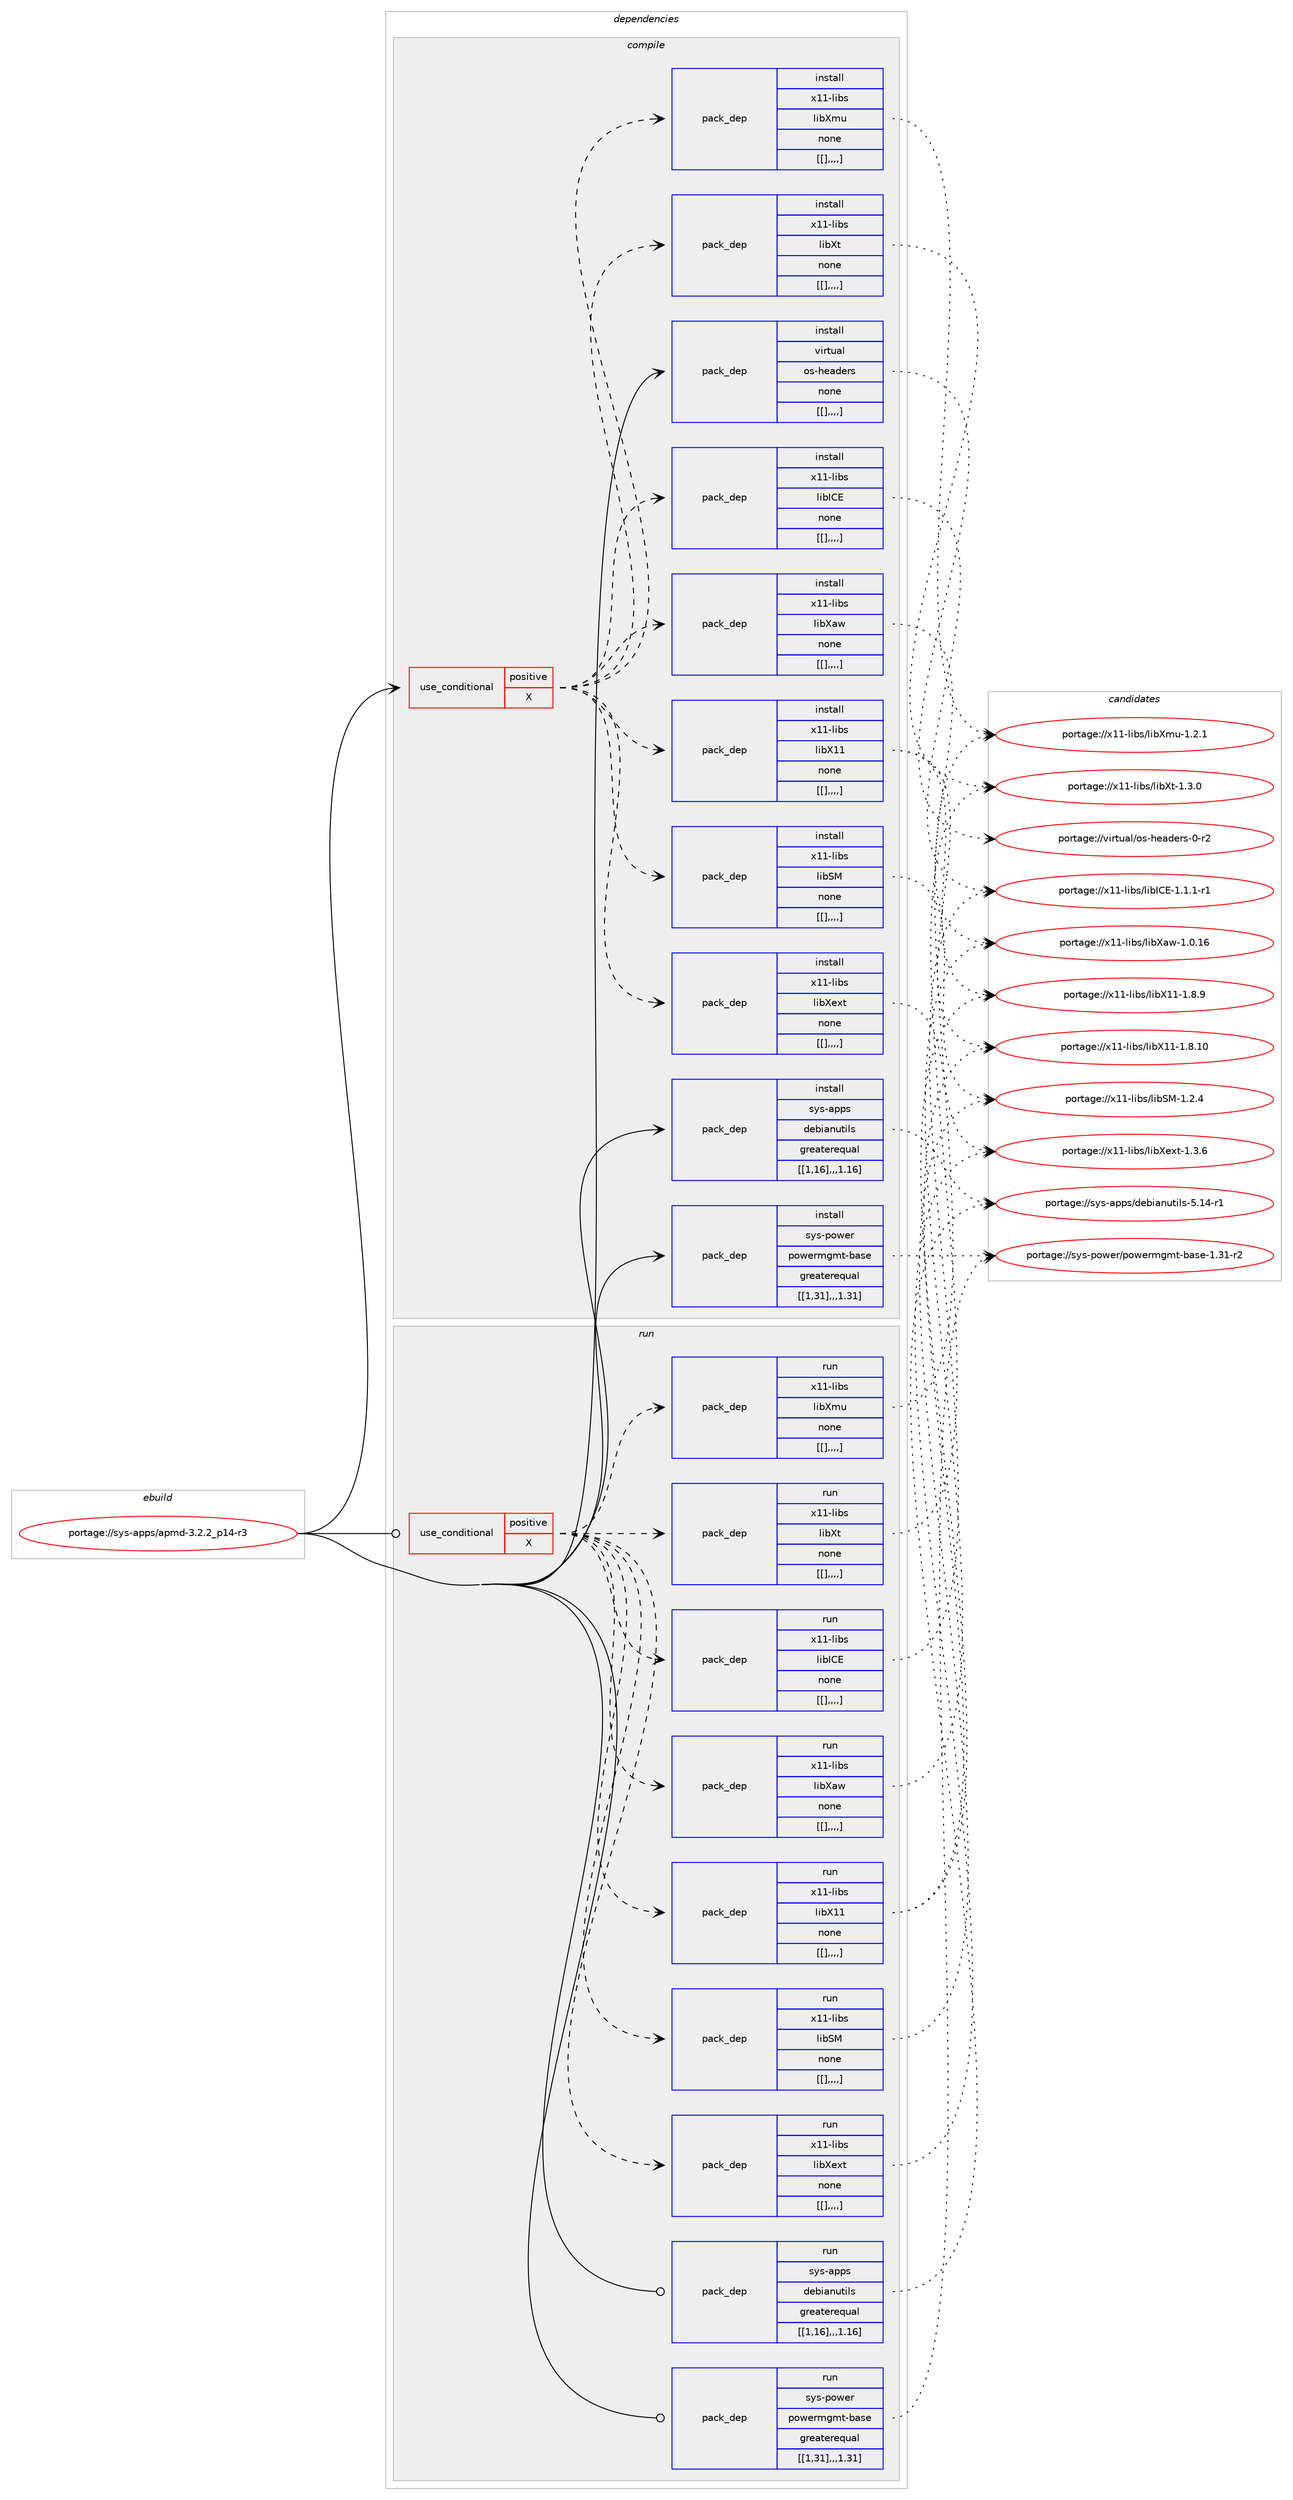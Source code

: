 digraph prolog {

# *************
# Graph options
# *************

newrank=true;
concentrate=true;
compound=true;
graph [rankdir=LR,fontname=Helvetica,fontsize=10,ranksep=1.5];#, ranksep=2.5, nodesep=0.2];
edge  [arrowhead=vee];
node  [fontname=Helvetica,fontsize=10];

# **********
# The ebuild
# **********

subgraph cluster_leftcol {
color=gray;
label=<<i>ebuild</i>>;
id [label="portage://sys-apps/apmd-3.2.2_p14-r3", color=red, width=4, href="../sys-apps/apmd-3.2.2_p14-r3.svg"];
}

# ****************
# The dependencies
# ****************

subgraph cluster_midcol {
color=gray;
label=<<i>dependencies</i>>;
subgraph cluster_compile {
fillcolor="#eeeeee";
style=filled;
label=<<i>compile</i>>;
subgraph cond113988 {
dependency427921 [label=<<TABLE BORDER="0" CELLBORDER="1" CELLSPACING="0" CELLPADDING="4"><TR><TD ROWSPAN="3" CELLPADDING="10">use_conditional</TD></TR><TR><TD>positive</TD></TR><TR><TD>X</TD></TR></TABLE>>, shape=none, color=red];
subgraph pack311001 {
dependency427922 [label=<<TABLE BORDER="0" CELLBORDER="1" CELLSPACING="0" CELLPADDING="4" WIDTH="220"><TR><TD ROWSPAN="6" CELLPADDING="30">pack_dep</TD></TR><TR><TD WIDTH="110">install</TD></TR><TR><TD>x11-libs</TD></TR><TR><TD>libX11</TD></TR><TR><TD>none</TD></TR><TR><TD>[[],,,,]</TD></TR></TABLE>>, shape=none, color=blue];
}
dependency427921:e -> dependency427922:w [weight=20,style="dashed",arrowhead="vee"];
subgraph pack311002 {
dependency427923 [label=<<TABLE BORDER="0" CELLBORDER="1" CELLSPACING="0" CELLPADDING="4" WIDTH="220"><TR><TD ROWSPAN="6" CELLPADDING="30">pack_dep</TD></TR><TR><TD WIDTH="110">install</TD></TR><TR><TD>x11-libs</TD></TR><TR><TD>libXaw</TD></TR><TR><TD>none</TD></TR><TR><TD>[[],,,,]</TD></TR></TABLE>>, shape=none, color=blue];
}
dependency427921:e -> dependency427923:w [weight=20,style="dashed",arrowhead="vee"];
subgraph pack311003 {
dependency427924 [label=<<TABLE BORDER="0" CELLBORDER="1" CELLSPACING="0" CELLPADDING="4" WIDTH="220"><TR><TD ROWSPAN="6" CELLPADDING="30">pack_dep</TD></TR><TR><TD WIDTH="110">install</TD></TR><TR><TD>x11-libs</TD></TR><TR><TD>libXmu</TD></TR><TR><TD>none</TD></TR><TR><TD>[[],,,,]</TD></TR></TABLE>>, shape=none, color=blue];
}
dependency427921:e -> dependency427924:w [weight=20,style="dashed",arrowhead="vee"];
subgraph pack311004 {
dependency427925 [label=<<TABLE BORDER="0" CELLBORDER="1" CELLSPACING="0" CELLPADDING="4" WIDTH="220"><TR><TD ROWSPAN="6" CELLPADDING="30">pack_dep</TD></TR><TR><TD WIDTH="110">install</TD></TR><TR><TD>x11-libs</TD></TR><TR><TD>libSM</TD></TR><TR><TD>none</TD></TR><TR><TD>[[],,,,]</TD></TR></TABLE>>, shape=none, color=blue];
}
dependency427921:e -> dependency427925:w [weight=20,style="dashed",arrowhead="vee"];
subgraph pack311005 {
dependency427926 [label=<<TABLE BORDER="0" CELLBORDER="1" CELLSPACING="0" CELLPADDING="4" WIDTH="220"><TR><TD ROWSPAN="6" CELLPADDING="30">pack_dep</TD></TR><TR><TD WIDTH="110">install</TD></TR><TR><TD>x11-libs</TD></TR><TR><TD>libICE</TD></TR><TR><TD>none</TD></TR><TR><TD>[[],,,,]</TD></TR></TABLE>>, shape=none, color=blue];
}
dependency427921:e -> dependency427926:w [weight=20,style="dashed",arrowhead="vee"];
subgraph pack311006 {
dependency427927 [label=<<TABLE BORDER="0" CELLBORDER="1" CELLSPACING="0" CELLPADDING="4" WIDTH="220"><TR><TD ROWSPAN="6" CELLPADDING="30">pack_dep</TD></TR><TR><TD WIDTH="110">install</TD></TR><TR><TD>x11-libs</TD></TR><TR><TD>libXt</TD></TR><TR><TD>none</TD></TR><TR><TD>[[],,,,]</TD></TR></TABLE>>, shape=none, color=blue];
}
dependency427921:e -> dependency427927:w [weight=20,style="dashed",arrowhead="vee"];
subgraph pack311007 {
dependency427928 [label=<<TABLE BORDER="0" CELLBORDER="1" CELLSPACING="0" CELLPADDING="4" WIDTH="220"><TR><TD ROWSPAN="6" CELLPADDING="30">pack_dep</TD></TR><TR><TD WIDTH="110">install</TD></TR><TR><TD>x11-libs</TD></TR><TR><TD>libXext</TD></TR><TR><TD>none</TD></TR><TR><TD>[[],,,,]</TD></TR></TABLE>>, shape=none, color=blue];
}
dependency427921:e -> dependency427928:w [weight=20,style="dashed",arrowhead="vee"];
}
id:e -> dependency427921:w [weight=20,style="solid",arrowhead="vee"];
subgraph pack311008 {
dependency427929 [label=<<TABLE BORDER="0" CELLBORDER="1" CELLSPACING="0" CELLPADDING="4" WIDTH="220"><TR><TD ROWSPAN="6" CELLPADDING="30">pack_dep</TD></TR><TR><TD WIDTH="110">install</TD></TR><TR><TD>sys-apps</TD></TR><TR><TD>debianutils</TD></TR><TR><TD>greaterequal</TD></TR><TR><TD>[[1,16],,,1.16]</TD></TR></TABLE>>, shape=none, color=blue];
}
id:e -> dependency427929:w [weight=20,style="solid",arrowhead="vee"];
subgraph pack311009 {
dependency427930 [label=<<TABLE BORDER="0" CELLBORDER="1" CELLSPACING="0" CELLPADDING="4" WIDTH="220"><TR><TD ROWSPAN="6" CELLPADDING="30">pack_dep</TD></TR><TR><TD WIDTH="110">install</TD></TR><TR><TD>sys-power</TD></TR><TR><TD>powermgmt-base</TD></TR><TR><TD>greaterequal</TD></TR><TR><TD>[[1,31],,,1.31]</TD></TR></TABLE>>, shape=none, color=blue];
}
id:e -> dependency427930:w [weight=20,style="solid",arrowhead="vee"];
subgraph pack311010 {
dependency427931 [label=<<TABLE BORDER="0" CELLBORDER="1" CELLSPACING="0" CELLPADDING="4" WIDTH="220"><TR><TD ROWSPAN="6" CELLPADDING="30">pack_dep</TD></TR><TR><TD WIDTH="110">install</TD></TR><TR><TD>virtual</TD></TR><TR><TD>os-headers</TD></TR><TR><TD>none</TD></TR><TR><TD>[[],,,,]</TD></TR></TABLE>>, shape=none, color=blue];
}
id:e -> dependency427931:w [weight=20,style="solid",arrowhead="vee"];
}
subgraph cluster_compileandrun {
fillcolor="#eeeeee";
style=filled;
label=<<i>compile and run</i>>;
}
subgraph cluster_run {
fillcolor="#eeeeee";
style=filled;
label=<<i>run</i>>;
subgraph cond113989 {
dependency427932 [label=<<TABLE BORDER="0" CELLBORDER="1" CELLSPACING="0" CELLPADDING="4"><TR><TD ROWSPAN="3" CELLPADDING="10">use_conditional</TD></TR><TR><TD>positive</TD></TR><TR><TD>X</TD></TR></TABLE>>, shape=none, color=red];
subgraph pack311011 {
dependency427933 [label=<<TABLE BORDER="0" CELLBORDER="1" CELLSPACING="0" CELLPADDING="4" WIDTH="220"><TR><TD ROWSPAN="6" CELLPADDING="30">pack_dep</TD></TR><TR><TD WIDTH="110">run</TD></TR><TR><TD>x11-libs</TD></TR><TR><TD>libX11</TD></TR><TR><TD>none</TD></TR><TR><TD>[[],,,,]</TD></TR></TABLE>>, shape=none, color=blue];
}
dependency427932:e -> dependency427933:w [weight=20,style="dashed",arrowhead="vee"];
subgraph pack311012 {
dependency427934 [label=<<TABLE BORDER="0" CELLBORDER="1" CELLSPACING="0" CELLPADDING="4" WIDTH="220"><TR><TD ROWSPAN="6" CELLPADDING="30">pack_dep</TD></TR><TR><TD WIDTH="110">run</TD></TR><TR><TD>x11-libs</TD></TR><TR><TD>libXaw</TD></TR><TR><TD>none</TD></TR><TR><TD>[[],,,,]</TD></TR></TABLE>>, shape=none, color=blue];
}
dependency427932:e -> dependency427934:w [weight=20,style="dashed",arrowhead="vee"];
subgraph pack311013 {
dependency427935 [label=<<TABLE BORDER="0" CELLBORDER="1" CELLSPACING="0" CELLPADDING="4" WIDTH="220"><TR><TD ROWSPAN="6" CELLPADDING="30">pack_dep</TD></TR><TR><TD WIDTH="110">run</TD></TR><TR><TD>x11-libs</TD></TR><TR><TD>libXmu</TD></TR><TR><TD>none</TD></TR><TR><TD>[[],,,,]</TD></TR></TABLE>>, shape=none, color=blue];
}
dependency427932:e -> dependency427935:w [weight=20,style="dashed",arrowhead="vee"];
subgraph pack311014 {
dependency427936 [label=<<TABLE BORDER="0" CELLBORDER="1" CELLSPACING="0" CELLPADDING="4" WIDTH="220"><TR><TD ROWSPAN="6" CELLPADDING="30">pack_dep</TD></TR><TR><TD WIDTH="110">run</TD></TR><TR><TD>x11-libs</TD></TR><TR><TD>libSM</TD></TR><TR><TD>none</TD></TR><TR><TD>[[],,,,]</TD></TR></TABLE>>, shape=none, color=blue];
}
dependency427932:e -> dependency427936:w [weight=20,style="dashed",arrowhead="vee"];
subgraph pack311015 {
dependency427937 [label=<<TABLE BORDER="0" CELLBORDER="1" CELLSPACING="0" CELLPADDING="4" WIDTH="220"><TR><TD ROWSPAN="6" CELLPADDING="30">pack_dep</TD></TR><TR><TD WIDTH="110">run</TD></TR><TR><TD>x11-libs</TD></TR><TR><TD>libICE</TD></TR><TR><TD>none</TD></TR><TR><TD>[[],,,,]</TD></TR></TABLE>>, shape=none, color=blue];
}
dependency427932:e -> dependency427937:w [weight=20,style="dashed",arrowhead="vee"];
subgraph pack311016 {
dependency427938 [label=<<TABLE BORDER="0" CELLBORDER="1" CELLSPACING="0" CELLPADDING="4" WIDTH="220"><TR><TD ROWSPAN="6" CELLPADDING="30">pack_dep</TD></TR><TR><TD WIDTH="110">run</TD></TR><TR><TD>x11-libs</TD></TR><TR><TD>libXt</TD></TR><TR><TD>none</TD></TR><TR><TD>[[],,,,]</TD></TR></TABLE>>, shape=none, color=blue];
}
dependency427932:e -> dependency427938:w [weight=20,style="dashed",arrowhead="vee"];
subgraph pack311017 {
dependency427939 [label=<<TABLE BORDER="0" CELLBORDER="1" CELLSPACING="0" CELLPADDING="4" WIDTH="220"><TR><TD ROWSPAN="6" CELLPADDING="30">pack_dep</TD></TR><TR><TD WIDTH="110">run</TD></TR><TR><TD>x11-libs</TD></TR><TR><TD>libXext</TD></TR><TR><TD>none</TD></TR><TR><TD>[[],,,,]</TD></TR></TABLE>>, shape=none, color=blue];
}
dependency427932:e -> dependency427939:w [weight=20,style="dashed",arrowhead="vee"];
}
id:e -> dependency427932:w [weight=20,style="solid",arrowhead="odot"];
subgraph pack311018 {
dependency427940 [label=<<TABLE BORDER="0" CELLBORDER="1" CELLSPACING="0" CELLPADDING="4" WIDTH="220"><TR><TD ROWSPAN="6" CELLPADDING="30">pack_dep</TD></TR><TR><TD WIDTH="110">run</TD></TR><TR><TD>sys-apps</TD></TR><TR><TD>debianutils</TD></TR><TR><TD>greaterequal</TD></TR><TR><TD>[[1,16],,,1.16]</TD></TR></TABLE>>, shape=none, color=blue];
}
id:e -> dependency427940:w [weight=20,style="solid",arrowhead="odot"];
subgraph pack311019 {
dependency427941 [label=<<TABLE BORDER="0" CELLBORDER="1" CELLSPACING="0" CELLPADDING="4" WIDTH="220"><TR><TD ROWSPAN="6" CELLPADDING="30">pack_dep</TD></TR><TR><TD WIDTH="110">run</TD></TR><TR><TD>sys-power</TD></TR><TR><TD>powermgmt-base</TD></TR><TR><TD>greaterequal</TD></TR><TR><TD>[[1,31],,,1.31]</TD></TR></TABLE>>, shape=none, color=blue];
}
id:e -> dependency427941:w [weight=20,style="solid",arrowhead="odot"];
}
}

# **************
# The candidates
# **************

subgraph cluster_choices {
rank=same;
color=gray;
label=<<i>candidates</i>>;

subgraph choice311001 {
color=black;
nodesep=1;
choice12049494510810598115471081059888494945494656464948 [label="portage://x11-libs/libX11-1.8.10", color=red, width=4,href="../x11-libs/libX11-1.8.10.svg"];
choice120494945108105981154710810598884949454946564657 [label="portage://x11-libs/libX11-1.8.9", color=red, width=4,href="../x11-libs/libX11-1.8.9.svg"];
dependency427922:e -> choice12049494510810598115471081059888494945494656464948:w [style=dotted,weight="100"];
dependency427922:e -> choice120494945108105981154710810598884949454946564657:w [style=dotted,weight="100"];
}
subgraph choice311002 {
color=black;
nodesep=1;
choice120494945108105981154710810598889711945494648464954 [label="portage://x11-libs/libXaw-1.0.16", color=red, width=4,href="../x11-libs/libXaw-1.0.16.svg"];
dependency427923:e -> choice120494945108105981154710810598889711945494648464954:w [style=dotted,weight="100"];
}
subgraph choice311003 {
color=black;
nodesep=1;
choice12049494510810598115471081059888109117454946504649 [label="portage://x11-libs/libXmu-1.2.1", color=red, width=4,href="../x11-libs/libXmu-1.2.1.svg"];
dependency427924:e -> choice12049494510810598115471081059888109117454946504649:w [style=dotted,weight="100"];
}
subgraph choice311004 {
color=black;
nodesep=1;
choice1204949451081059811547108105988377454946504652 [label="portage://x11-libs/libSM-1.2.4", color=red, width=4,href="../x11-libs/libSM-1.2.4.svg"];
dependency427925:e -> choice1204949451081059811547108105988377454946504652:w [style=dotted,weight="100"];
}
subgraph choice311005 {
color=black;
nodesep=1;
choice1204949451081059811547108105987367694549464946494511449 [label="portage://x11-libs/libICE-1.1.1-r1", color=red, width=4,href="../x11-libs/libICE-1.1.1-r1.svg"];
dependency427926:e -> choice1204949451081059811547108105987367694549464946494511449:w [style=dotted,weight="100"];
}
subgraph choice311006 {
color=black;
nodesep=1;
choice12049494510810598115471081059888116454946514648 [label="portage://x11-libs/libXt-1.3.0", color=red, width=4,href="../x11-libs/libXt-1.3.0.svg"];
dependency427927:e -> choice12049494510810598115471081059888116454946514648:w [style=dotted,weight="100"];
}
subgraph choice311007 {
color=black;
nodesep=1;
choice12049494510810598115471081059888101120116454946514654 [label="portage://x11-libs/libXext-1.3.6", color=red, width=4,href="../x11-libs/libXext-1.3.6.svg"];
dependency427928:e -> choice12049494510810598115471081059888101120116454946514654:w [style=dotted,weight="100"];
}
subgraph choice311008 {
color=black;
nodesep=1;
choice115121115459711211211547100101981059711011711610510811545534649524511449 [label="portage://sys-apps/debianutils-5.14-r1", color=red, width=4,href="../sys-apps/debianutils-5.14-r1.svg"];
dependency427929:e -> choice115121115459711211211547100101981059711011711610510811545534649524511449:w [style=dotted,weight="100"];
}
subgraph choice311009 {
color=black;
nodesep=1;
choice115121115451121111191011144711211111910111410910310911645989711510145494651494511450 [label="portage://sys-power/powermgmt-base-1.31-r2", color=red, width=4,href="../sys-power/powermgmt-base-1.31-r2.svg"];
dependency427930:e -> choice115121115451121111191011144711211111910111410910310911645989711510145494651494511450:w [style=dotted,weight="100"];
}
subgraph choice311010 {
color=black;
nodesep=1;
choice1181051141161179710847111115451041019710010111411545484511450 [label="portage://virtual/os-headers-0-r2", color=red, width=4,href="../virtual/os-headers-0-r2.svg"];
dependency427931:e -> choice1181051141161179710847111115451041019710010111411545484511450:w [style=dotted,weight="100"];
}
subgraph choice311011 {
color=black;
nodesep=1;
choice12049494510810598115471081059888494945494656464948 [label="portage://x11-libs/libX11-1.8.10", color=red, width=4,href="../x11-libs/libX11-1.8.10.svg"];
choice120494945108105981154710810598884949454946564657 [label="portage://x11-libs/libX11-1.8.9", color=red, width=4,href="../x11-libs/libX11-1.8.9.svg"];
dependency427933:e -> choice12049494510810598115471081059888494945494656464948:w [style=dotted,weight="100"];
dependency427933:e -> choice120494945108105981154710810598884949454946564657:w [style=dotted,weight="100"];
}
subgraph choice311012 {
color=black;
nodesep=1;
choice120494945108105981154710810598889711945494648464954 [label="portage://x11-libs/libXaw-1.0.16", color=red, width=4,href="../x11-libs/libXaw-1.0.16.svg"];
dependency427934:e -> choice120494945108105981154710810598889711945494648464954:w [style=dotted,weight="100"];
}
subgraph choice311013 {
color=black;
nodesep=1;
choice12049494510810598115471081059888109117454946504649 [label="portage://x11-libs/libXmu-1.2.1", color=red, width=4,href="../x11-libs/libXmu-1.2.1.svg"];
dependency427935:e -> choice12049494510810598115471081059888109117454946504649:w [style=dotted,weight="100"];
}
subgraph choice311014 {
color=black;
nodesep=1;
choice1204949451081059811547108105988377454946504652 [label="portage://x11-libs/libSM-1.2.4", color=red, width=4,href="../x11-libs/libSM-1.2.4.svg"];
dependency427936:e -> choice1204949451081059811547108105988377454946504652:w [style=dotted,weight="100"];
}
subgraph choice311015 {
color=black;
nodesep=1;
choice1204949451081059811547108105987367694549464946494511449 [label="portage://x11-libs/libICE-1.1.1-r1", color=red, width=4,href="../x11-libs/libICE-1.1.1-r1.svg"];
dependency427937:e -> choice1204949451081059811547108105987367694549464946494511449:w [style=dotted,weight="100"];
}
subgraph choice311016 {
color=black;
nodesep=1;
choice12049494510810598115471081059888116454946514648 [label="portage://x11-libs/libXt-1.3.0", color=red, width=4,href="../x11-libs/libXt-1.3.0.svg"];
dependency427938:e -> choice12049494510810598115471081059888116454946514648:w [style=dotted,weight="100"];
}
subgraph choice311017 {
color=black;
nodesep=1;
choice12049494510810598115471081059888101120116454946514654 [label="portage://x11-libs/libXext-1.3.6", color=red, width=4,href="../x11-libs/libXext-1.3.6.svg"];
dependency427939:e -> choice12049494510810598115471081059888101120116454946514654:w [style=dotted,weight="100"];
}
subgraph choice311018 {
color=black;
nodesep=1;
choice115121115459711211211547100101981059711011711610510811545534649524511449 [label="portage://sys-apps/debianutils-5.14-r1", color=red, width=4,href="../sys-apps/debianutils-5.14-r1.svg"];
dependency427940:e -> choice115121115459711211211547100101981059711011711610510811545534649524511449:w [style=dotted,weight="100"];
}
subgraph choice311019 {
color=black;
nodesep=1;
choice115121115451121111191011144711211111910111410910310911645989711510145494651494511450 [label="portage://sys-power/powermgmt-base-1.31-r2", color=red, width=4,href="../sys-power/powermgmt-base-1.31-r2.svg"];
dependency427941:e -> choice115121115451121111191011144711211111910111410910310911645989711510145494651494511450:w [style=dotted,weight="100"];
}
}

}
